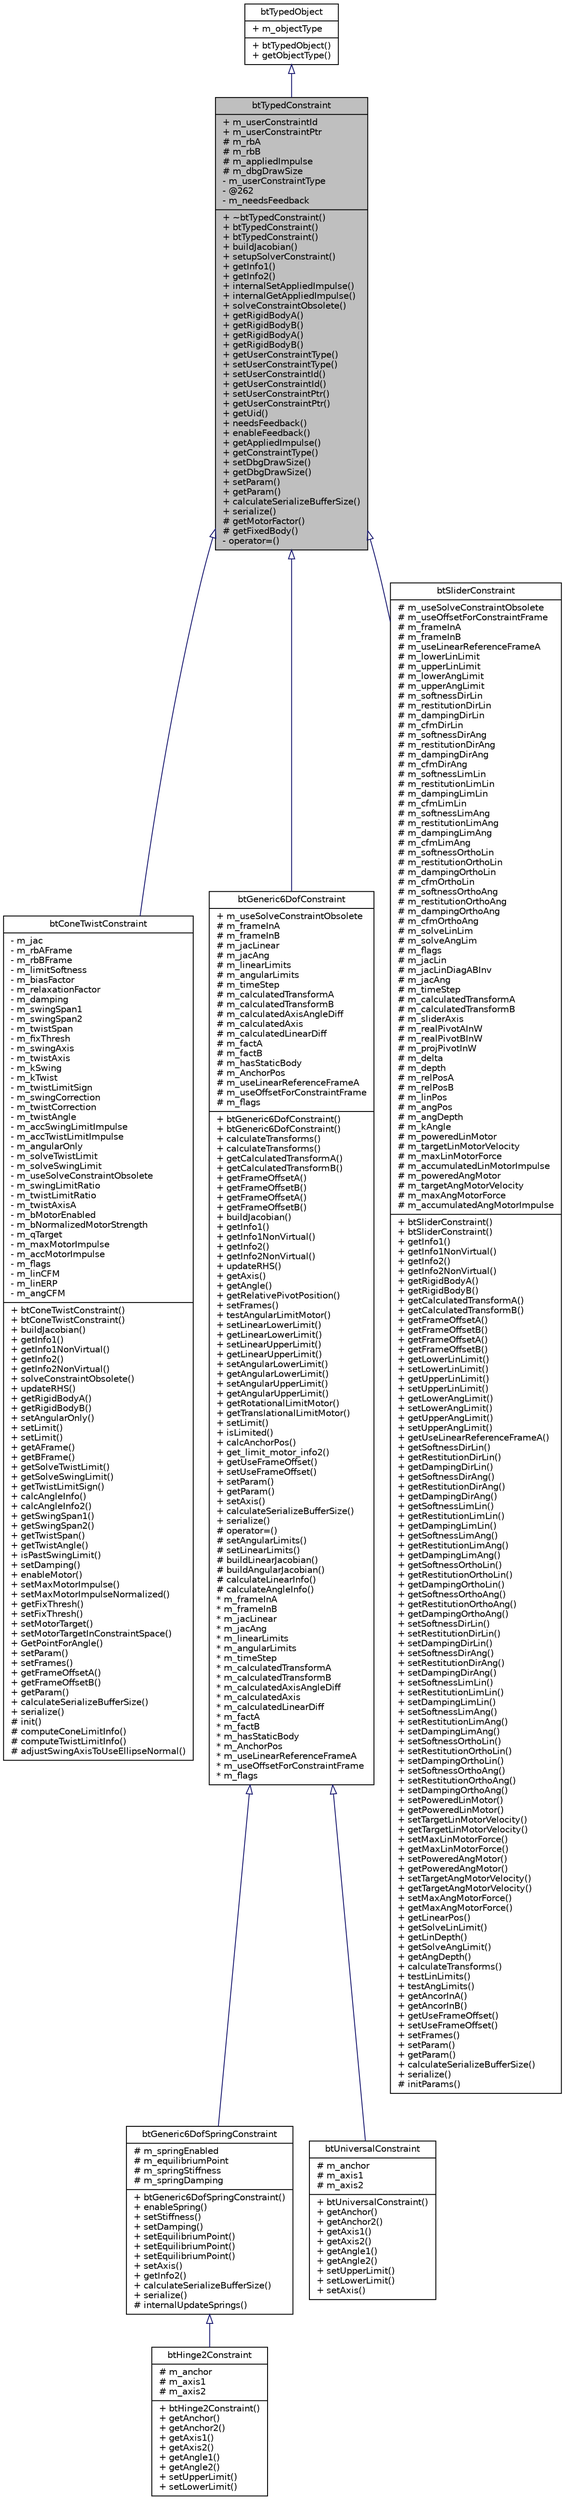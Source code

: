 digraph G
{
  edge [fontname="Helvetica",fontsize="10",labelfontname="Helvetica",labelfontsize="10"];
  node [fontname="Helvetica",fontsize="10",shape=record];
  Node1 [label="{btTypedConstraint\n|+ m_userConstraintId\l+ m_userConstraintPtr\l# m_rbA\l# m_rbB\l# m_appliedImpulse\l# m_dbgDrawSize\l- m_userConstraintType\l- @262\l- m_needsFeedback\l|+ ~btTypedConstraint()\l+ btTypedConstraint()\l+ btTypedConstraint()\l+ buildJacobian()\l+ setupSolverConstraint()\l+ getInfo1()\l+ getInfo2()\l+ internalSetAppliedImpulse()\l+ internalGetAppliedImpulse()\l+ solveConstraintObsolete()\l+ getRigidBodyA()\l+ getRigidBodyB()\l+ getRigidBodyA()\l+ getRigidBodyB()\l+ getUserConstraintType()\l+ setUserConstraintType()\l+ setUserConstraintId()\l+ getUserConstraintId()\l+ setUserConstraintPtr()\l+ getUserConstraintPtr()\l+ getUid()\l+ needsFeedback()\l+ enableFeedback()\l+ getAppliedImpulse()\l+ getConstraintType()\l+ setDbgDrawSize()\l+ getDbgDrawSize()\l+ setParam()\l+ getParam()\l+ calculateSerializeBufferSize()\l+ serialize()\l# getMotorFactor()\l# getFixedBody()\l- operator=()\l}",height=0.2,width=0.4,color="black", fillcolor="grey75", style="filled" fontcolor="black"];
  Node2 -> Node1 [dir=back,color="midnightblue",fontsize="10",style="solid",arrowtail="empty",fontname="Helvetica"];
  Node2 [label="{btTypedObject\n|+ m_objectType\l|+ btTypedObject()\l+ getObjectType()\l}",height=0.2,width=0.4,color="black", fillcolor="white", style="filled",URL="$d3/d37/structbtTypedObject.html",tooltip="rudimentary class to provide type info"];
  Node1 -> Node3 [dir=back,color="midnightblue",fontsize="10",style="solid",arrowtail="empty",fontname="Helvetica"];
  Node3 [label="{btConeTwistConstraint\n|- m_jac\l- m_rbAFrame\l- m_rbBFrame\l- m_limitSoftness\l- m_biasFactor\l- m_relaxationFactor\l- m_damping\l- m_swingSpan1\l- m_swingSpan2\l- m_twistSpan\l- m_fixThresh\l- m_swingAxis\l- m_twistAxis\l- m_kSwing\l- m_kTwist\l- m_twistLimitSign\l- m_swingCorrection\l- m_twistCorrection\l- m_twistAngle\l- m_accSwingLimitImpulse\l- m_accTwistLimitImpulse\l- m_angularOnly\l- m_solveTwistLimit\l- m_solveSwingLimit\l- m_useSolveConstraintObsolete\l- m_swingLimitRatio\l- m_twistLimitRatio\l- m_twistAxisA\l- m_bMotorEnabled\l- m_bNormalizedMotorStrength\l- m_qTarget\l- m_maxMotorImpulse\l- m_accMotorImpulse\l- m_flags\l- m_linCFM\l- m_linERP\l- m_angCFM\l|+ btConeTwistConstraint()\l+ btConeTwistConstraint()\l+ buildJacobian()\l+ getInfo1()\l+ getInfo1NonVirtual()\l+ getInfo2()\l+ getInfo2NonVirtual()\l+ solveConstraintObsolete()\l+ updateRHS()\l+ getRigidBodyA()\l+ getRigidBodyB()\l+ setAngularOnly()\l+ setLimit()\l+ setLimit()\l+ getAFrame()\l+ getBFrame()\l+ getSolveTwistLimit()\l+ getSolveSwingLimit()\l+ getTwistLimitSign()\l+ calcAngleInfo()\l+ calcAngleInfo2()\l+ getSwingSpan1()\l+ getSwingSpan2()\l+ getTwistSpan()\l+ getTwistAngle()\l+ isPastSwingLimit()\l+ setDamping()\l+ enableMotor()\l+ setMaxMotorImpulse()\l+ setMaxMotorImpulseNormalized()\l+ getFixThresh()\l+ setFixThresh()\l+ setMotorTarget()\l+ setMotorTargetInConstraintSpace()\l+ GetPointForAngle()\l+ setParam()\l+ setFrames()\l+ getFrameOffsetA()\l+ getFrameOffsetB()\l+ getParam()\l+ calculateSerializeBufferSize()\l+ serialize()\l# init()\l# computeConeLimitInfo()\l# computeTwistLimitInfo()\l# adjustSwingAxisToUseEllipseNormal()\l}",height=0.2,width=0.4,color="black", fillcolor="white", style="filled",URL="$d1/d4d/classbtConeTwistConstraint.html",tooltip="btConeTwistConstraint can be used to simulate ragdoll joints (upper arm, leg etc)"];
  Node1 -> Node4 [dir=back,color="midnightblue",fontsize="10",style="solid",arrowtail="empty",fontname="Helvetica"];
  Node4 [label="{btGeneric6DofConstraint\n|+ m_useSolveConstraintObsolete\l# m_frameInA\l# m_frameInB\l# m_jacLinear\l# m_jacAng\l# m_linearLimits\l# m_angularLimits\l# m_timeStep\l# m_calculatedTransformA\l# m_calculatedTransformB\l# m_calculatedAxisAngleDiff\l# m_calculatedAxis\l# m_calculatedLinearDiff\l# m_factA\l# m_factB\l# m_hasStaticBody\l# m_AnchorPos\l# m_useLinearReferenceFrameA\l# m_useOffsetForConstraintFrame\l# m_flags\l|+ btGeneric6DofConstraint()\l+ btGeneric6DofConstraint()\l+ calculateTransforms()\l+ calculateTransforms()\l+ getCalculatedTransformA()\l+ getCalculatedTransformB()\l+ getFrameOffsetA()\l+ getFrameOffsetB()\l+ getFrameOffsetA()\l+ getFrameOffsetB()\l+ buildJacobian()\l+ getInfo1()\l+ getInfo1NonVirtual()\l+ getInfo2()\l+ getInfo2NonVirtual()\l+ updateRHS()\l+ getAxis()\l+ getAngle()\l+ getRelativePivotPosition()\l+ setFrames()\l+ testAngularLimitMotor()\l+ setLinearLowerLimit()\l+ getLinearLowerLimit()\l+ setLinearUpperLimit()\l+ getLinearUpperLimit()\l+ setAngularLowerLimit()\l+ getAngularLowerLimit()\l+ setAngularUpperLimit()\l+ getAngularUpperLimit()\l+ getRotationalLimitMotor()\l+ getTranslationalLimitMotor()\l+ setLimit()\l+ isLimited()\l+ calcAnchorPos()\l+ get_limit_motor_info2()\l+ getUseFrameOffset()\l+ setUseFrameOffset()\l+ setParam()\l+ getParam()\l+ setAxis()\l+ calculateSerializeBufferSize()\l+ serialize()\l# operator=()\l# setAngularLimits()\l# setLinearLimits()\l# buildLinearJacobian()\l# buildAngularJacobian()\l# calculateLinearInfo()\l# calculateAngleInfo()\l* m_frameInA\l* m_frameInB\l* m_jacLinear\l* m_jacAng\l* m_linearLimits\l* m_angularLimits\l* m_timeStep\l* m_calculatedTransformA\l* m_calculatedTransformB\l* m_calculatedAxisAngleDiff\l* m_calculatedAxis\l* m_calculatedLinearDiff\l* m_factA\l* m_factB\l* m_hasStaticBody\l* m_AnchorPos\l* m_useLinearReferenceFrameA\l* m_useOffsetForConstraintFrame\l* m_flags\l}",height=0.2,width=0.4,color="black", fillcolor="white", style="filled",URL="$dd/dd6/classbtGeneric6DofConstraint.html",tooltip="btGeneric6DofConstraint between two rigidbodies each with a pivotpoint that descibes the axis locatio..."];
  Node4 -> Node5 [dir=back,color="midnightblue",fontsize="10",style="solid",arrowtail="empty",fontname="Helvetica"];
  Node5 [label="{btGeneric6DofSpringConstraint\n|# m_springEnabled\l# m_equilibriumPoint\l# m_springStiffness\l# m_springDamping\l|+ btGeneric6DofSpringConstraint()\l+ enableSpring()\l+ setStiffness()\l+ setDamping()\l+ setEquilibriumPoint()\l+ setEquilibriumPoint()\l+ setEquilibriumPoint()\l+ setAxis()\l+ getInfo2()\l+ calculateSerializeBufferSize()\l+ serialize()\l# internalUpdateSprings()\l}",height=0.2,width=0.4,color="black", fillcolor="white", style="filled",URL="$d7/d7b/classbtGeneric6DofSpringConstraint.html",tooltip="Generic 6 DOF constraint that allows to set spring motors to any translational and rotational DOF..."];
  Node5 -> Node6 [dir=back,color="midnightblue",fontsize="10",style="solid",arrowtail="empty",fontname="Helvetica"];
  Node6 [label="{btHinge2Constraint\n|# m_anchor\l# m_axis1\l# m_axis2\l|+ btHinge2Constraint()\l+ getAnchor()\l+ getAnchor2()\l+ getAxis1()\l+ getAxis2()\l+ getAngle1()\l+ getAngle2()\l+ setUpperLimit()\l+ setLowerLimit()\l}",height=0.2,width=0.4,color="black", fillcolor="white", style="filled",URL="$d0/d4f/classbtHinge2Constraint.html"];
  Node4 -> Node7 [dir=back,color="midnightblue",fontsize="10",style="solid",arrowtail="empty",fontname="Helvetica"];
  Node7 [label="{btUniversalConstraint\n|# m_anchor\l# m_axis1\l# m_axis2\l|+ btUniversalConstraint()\l+ getAnchor()\l+ getAnchor2()\l+ getAxis1()\l+ getAxis2()\l+ getAngle1()\l+ getAngle2()\l+ setUpperLimit()\l+ setLowerLimit()\l+ setAxis()\l}",height=0.2,width=0.4,color="black", fillcolor="white", style="filled",URL="$d2/d13/classbtUniversalConstraint.html"];
  Node1 -> Node8 [dir=back,color="midnightblue",fontsize="10",style="solid",arrowtail="empty",fontname="Helvetica"];
  Node8 [label="{btSliderConstraint\n|# m_useSolveConstraintObsolete\l# m_useOffsetForConstraintFrame\l# m_frameInA\l# m_frameInB\l# m_useLinearReferenceFrameA\l# m_lowerLinLimit\l# m_upperLinLimit\l# m_lowerAngLimit\l# m_upperAngLimit\l# m_softnessDirLin\l# m_restitutionDirLin\l# m_dampingDirLin\l# m_cfmDirLin\l# m_softnessDirAng\l# m_restitutionDirAng\l# m_dampingDirAng\l# m_cfmDirAng\l# m_softnessLimLin\l# m_restitutionLimLin\l# m_dampingLimLin\l# m_cfmLimLin\l# m_softnessLimAng\l# m_restitutionLimAng\l# m_dampingLimAng\l# m_cfmLimAng\l# m_softnessOrthoLin\l# m_restitutionOrthoLin\l# m_dampingOrthoLin\l# m_cfmOrthoLin\l# m_softnessOrthoAng\l# m_restitutionOrthoAng\l# m_dampingOrthoAng\l# m_cfmOrthoAng\l# m_solveLinLim\l# m_solveAngLim\l# m_flags\l# m_jacLin\l# m_jacLinDiagABInv\l# m_jacAng\l# m_timeStep\l# m_calculatedTransformA\l# m_calculatedTransformB\l# m_sliderAxis\l# m_realPivotAInW\l# m_realPivotBInW\l# m_projPivotInW\l# m_delta\l# m_depth\l# m_relPosA\l# m_relPosB\l# m_linPos\l# m_angPos\l# m_angDepth\l# m_kAngle\l# m_poweredLinMotor\l# m_targetLinMotorVelocity\l# m_maxLinMotorForce\l# m_accumulatedLinMotorImpulse\l# m_poweredAngMotor\l# m_targetAngMotorVelocity\l# m_maxAngMotorForce\l# m_accumulatedAngMotorImpulse\l|+ btSliderConstraint()\l+ btSliderConstraint()\l+ getInfo1()\l+ getInfo1NonVirtual()\l+ getInfo2()\l+ getInfo2NonVirtual()\l+ getRigidBodyA()\l+ getRigidBodyB()\l+ getCalculatedTransformA()\l+ getCalculatedTransformB()\l+ getFrameOffsetA()\l+ getFrameOffsetB()\l+ getFrameOffsetA()\l+ getFrameOffsetB()\l+ getLowerLinLimit()\l+ setLowerLinLimit()\l+ getUpperLinLimit()\l+ setUpperLinLimit()\l+ getLowerAngLimit()\l+ setLowerAngLimit()\l+ getUpperAngLimit()\l+ setUpperAngLimit()\l+ getUseLinearReferenceFrameA()\l+ getSoftnessDirLin()\l+ getRestitutionDirLin()\l+ getDampingDirLin()\l+ getSoftnessDirAng()\l+ getRestitutionDirAng()\l+ getDampingDirAng()\l+ getSoftnessLimLin()\l+ getRestitutionLimLin()\l+ getDampingLimLin()\l+ getSoftnessLimAng()\l+ getRestitutionLimAng()\l+ getDampingLimAng()\l+ getSoftnessOrthoLin()\l+ getRestitutionOrthoLin()\l+ getDampingOrthoLin()\l+ getSoftnessOrthoAng()\l+ getRestitutionOrthoAng()\l+ getDampingOrthoAng()\l+ setSoftnessDirLin()\l+ setRestitutionDirLin()\l+ setDampingDirLin()\l+ setSoftnessDirAng()\l+ setRestitutionDirAng()\l+ setDampingDirAng()\l+ setSoftnessLimLin()\l+ setRestitutionLimLin()\l+ setDampingLimLin()\l+ setSoftnessLimAng()\l+ setRestitutionLimAng()\l+ setDampingLimAng()\l+ setSoftnessOrthoLin()\l+ setRestitutionOrthoLin()\l+ setDampingOrthoLin()\l+ setSoftnessOrthoAng()\l+ setRestitutionOrthoAng()\l+ setDampingOrthoAng()\l+ setPoweredLinMotor()\l+ getPoweredLinMotor()\l+ setTargetLinMotorVelocity()\l+ getTargetLinMotorVelocity()\l+ setMaxLinMotorForce()\l+ getMaxLinMotorForce()\l+ setPoweredAngMotor()\l+ getPoweredAngMotor()\l+ setTargetAngMotorVelocity()\l+ getTargetAngMotorVelocity()\l+ setMaxAngMotorForce()\l+ getMaxAngMotorForce()\l+ getLinearPos()\l+ getSolveLinLimit()\l+ getLinDepth()\l+ getSolveAngLimit()\l+ getAngDepth()\l+ calculateTransforms()\l+ testLinLimits()\l+ testAngLimits()\l+ getAncorInA()\l+ getAncorInB()\l+ getUseFrameOffset()\l+ setUseFrameOffset()\l+ setFrames()\l+ setParam()\l+ getParam()\l+ calculateSerializeBufferSize()\l+ serialize()\l# initParams()\l}",height=0.2,width=0.4,color="black", fillcolor="white", style="filled",URL="$d7/dc6/classbtSliderConstraint.html"];
}
